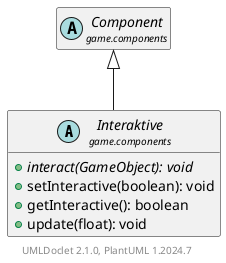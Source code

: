 @startuml
    set namespaceSeparator none
    hide empty fields
    hide empty methods

    abstract class "<size:14>Interaktive\n<size:10>game.components" as game.components.Interaktive [[Interaktive.html]] {
        {abstract} +interact(GameObject): void
        +setInteractive(boolean): void
        +getInteractive(): boolean
        +update(float): void
    }

    abstract class "<size:14>Component\n<size:10>game.components" as game.components.Component [[Component.html]]

    game.components.Component <|-- game.components.Interaktive

    center footer UMLDoclet 2.1.0, PlantUML %version()
@enduml
